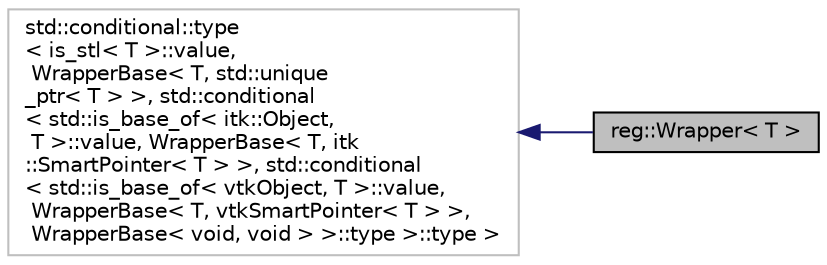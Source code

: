 digraph "reg::Wrapper&lt; T &gt;"
{
  edge [fontname="Helvetica",fontsize="10",labelfontname="Helvetica",labelfontsize="10"];
  node [fontname="Helvetica",fontsize="10",shape=record];
  rankdir="LR";
  Node2 [label="reg::Wrapper\< T \>",height=0.2,width=0.4,color="black", fillcolor="grey75", style="filled", fontcolor="black"];
  Node3 -> Node2 [dir="back",color="midnightblue",fontsize="10",style="solid",fontname="Helvetica"];
  Node3 [label="std::conditional::type\l\< is_stl\< T \>::value,\l WrapperBase\< T, std::unique\l_ptr\< T \> \>, std::conditional\l\< std::is_base_of\< itk::Object,\l T \>::value, WrapperBase\< T, itk\l::SmartPointer\< T \> \>, std::conditional\l\< std::is_base_of\< vtkObject, T \>::value,\l WrapperBase\< T, vtkSmartPointer\< T \> \>,\l WrapperBase\< void, void \> \>::type \>::type \>",height=0.2,width=0.4,color="grey75", fillcolor="white", style="filled"];
}
